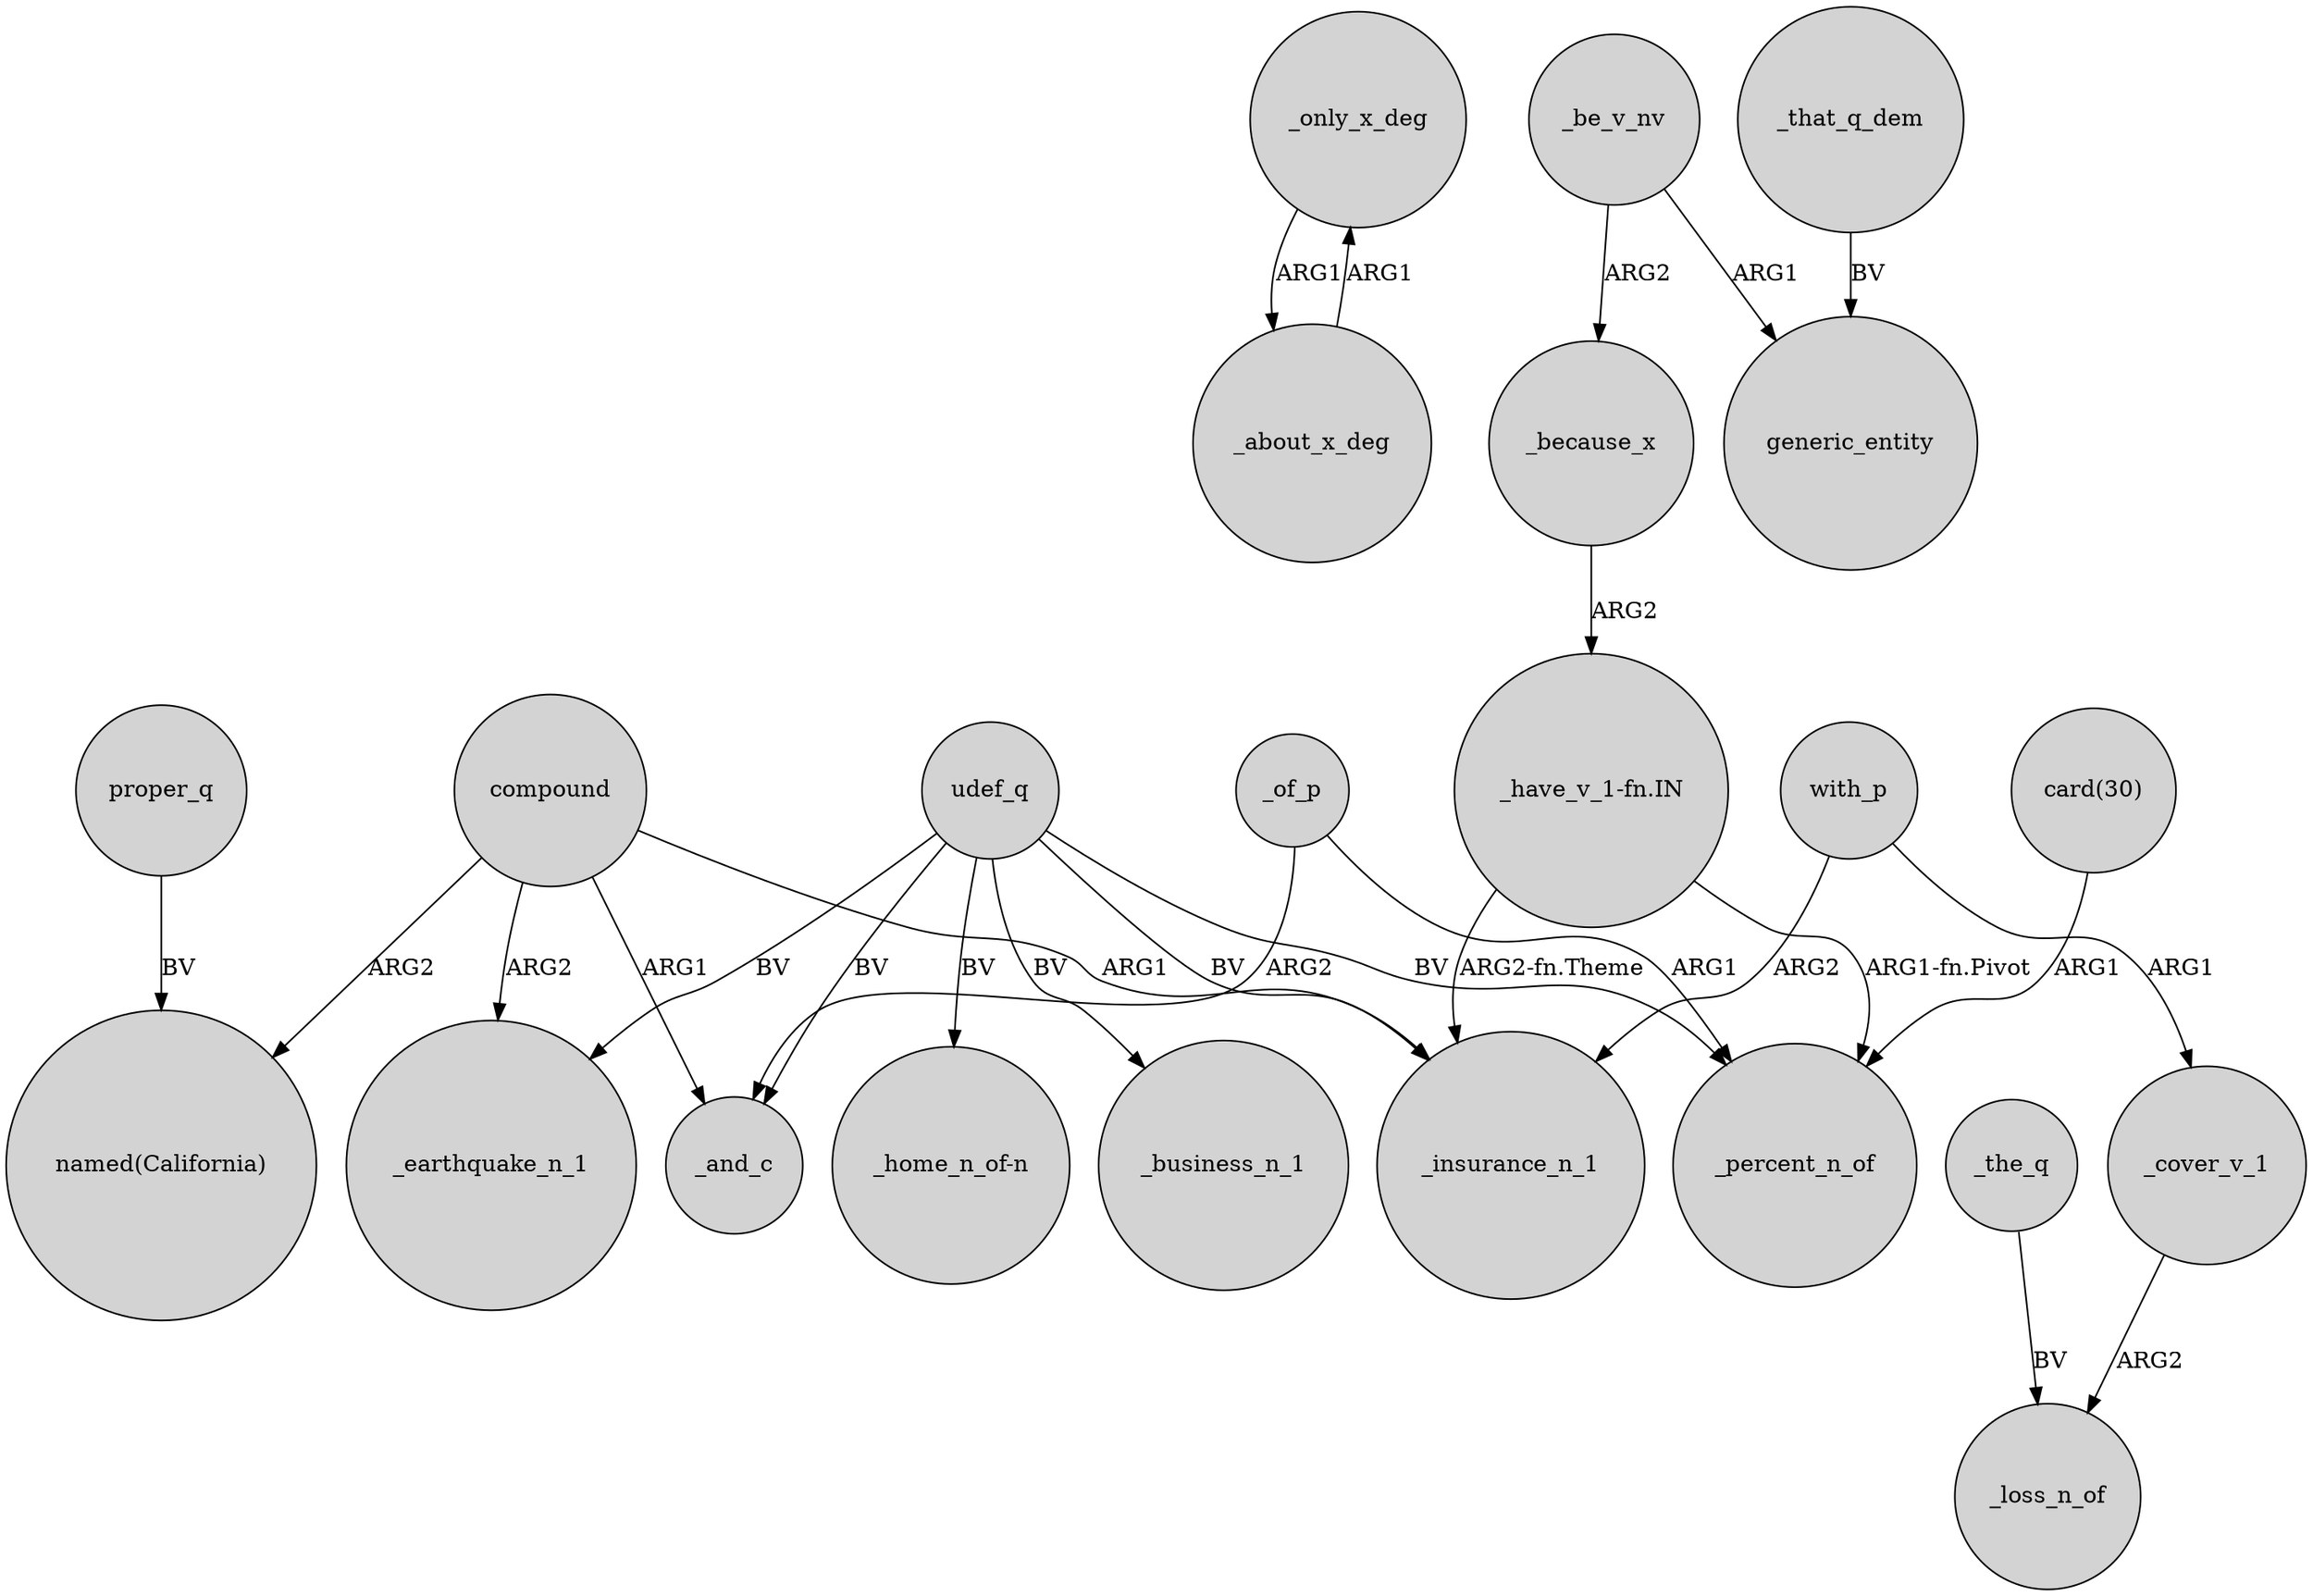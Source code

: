 digraph {
	node [shape=circle style=filled]
	_only_x_deg -> _about_x_deg [label=ARG1]
	compound -> _insurance_n_1 [label=ARG1]
	compound -> _earthquake_n_1 [label=ARG2]
	_that_q_dem -> generic_entity [label=BV]
	_cover_v_1 -> _loss_n_of [label=ARG2]
	udef_q -> _insurance_n_1 [label=BV]
	_because_x -> "_have_v_1-fn.IN" [label=ARG2]
	proper_q -> "named(California)" [label=BV]
	_of_p -> _and_c [label=ARG2]
	udef_q -> "_home_n_of-n" [label=BV]
	"card(30)" -> _percent_n_of [label=ARG1]
	_about_x_deg -> _only_x_deg [label=ARG1]
	"_have_v_1-fn.IN" -> _percent_n_of [label="ARG1-fn.Pivot"]
	_of_p -> _percent_n_of [label=ARG1]
	"_have_v_1-fn.IN" -> _insurance_n_1 [label="ARG2-fn.Theme"]
	_be_v_nv -> _because_x [label=ARG2]
	_the_q -> _loss_n_of [label=BV]
	with_p -> _cover_v_1 [label=ARG1]
	compound -> _and_c [label=ARG1]
	compound -> "named(California)" [label=ARG2]
	udef_q -> _business_n_1 [label=BV]
	_be_v_nv -> generic_entity [label=ARG1]
	udef_q -> _percent_n_of [label=BV]
	udef_q -> _and_c [label=BV]
	with_p -> _insurance_n_1 [label=ARG2]
	udef_q -> _earthquake_n_1 [label=BV]
}
